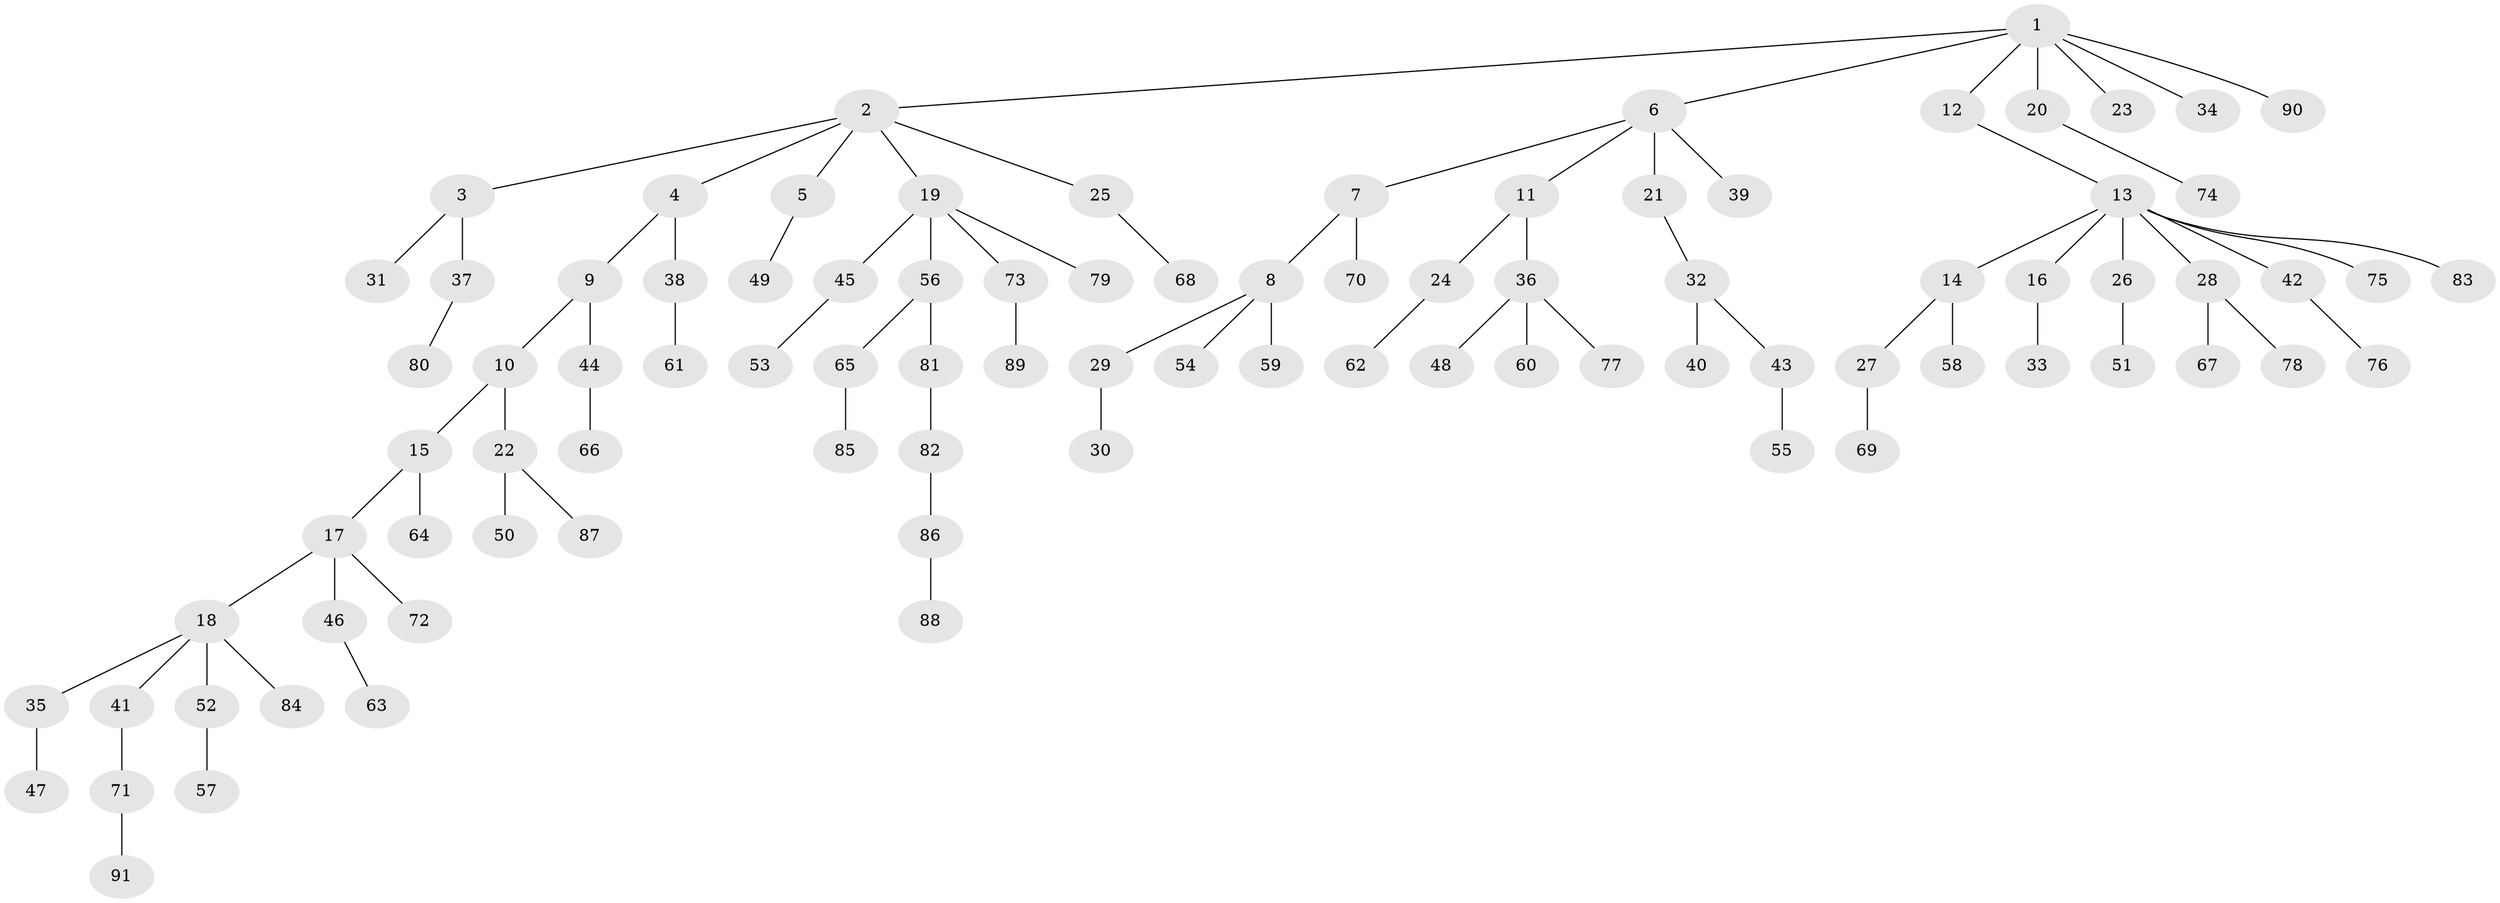 // coarse degree distribution, {6: 0.03636363636363636, 2: 0.21818181818181817, 3: 0.14545454545454545, 1: 0.5272727272727272, 4: 0.05454545454545454, 7: 0.01818181818181818}
// Generated by graph-tools (version 1.1) at 2025/52/03/04/25 22:52:04]
// undirected, 91 vertices, 90 edges
graph export_dot {
  node [color=gray90,style=filled];
  1;
  2;
  3;
  4;
  5;
  6;
  7;
  8;
  9;
  10;
  11;
  12;
  13;
  14;
  15;
  16;
  17;
  18;
  19;
  20;
  21;
  22;
  23;
  24;
  25;
  26;
  27;
  28;
  29;
  30;
  31;
  32;
  33;
  34;
  35;
  36;
  37;
  38;
  39;
  40;
  41;
  42;
  43;
  44;
  45;
  46;
  47;
  48;
  49;
  50;
  51;
  52;
  53;
  54;
  55;
  56;
  57;
  58;
  59;
  60;
  61;
  62;
  63;
  64;
  65;
  66;
  67;
  68;
  69;
  70;
  71;
  72;
  73;
  74;
  75;
  76;
  77;
  78;
  79;
  80;
  81;
  82;
  83;
  84;
  85;
  86;
  87;
  88;
  89;
  90;
  91;
  1 -- 2;
  1 -- 6;
  1 -- 12;
  1 -- 20;
  1 -- 23;
  1 -- 34;
  1 -- 90;
  2 -- 3;
  2 -- 4;
  2 -- 5;
  2 -- 19;
  2 -- 25;
  3 -- 31;
  3 -- 37;
  4 -- 9;
  4 -- 38;
  5 -- 49;
  6 -- 7;
  6 -- 11;
  6 -- 21;
  6 -- 39;
  7 -- 8;
  7 -- 70;
  8 -- 29;
  8 -- 54;
  8 -- 59;
  9 -- 10;
  9 -- 44;
  10 -- 15;
  10 -- 22;
  11 -- 24;
  11 -- 36;
  12 -- 13;
  13 -- 14;
  13 -- 16;
  13 -- 26;
  13 -- 28;
  13 -- 42;
  13 -- 75;
  13 -- 83;
  14 -- 27;
  14 -- 58;
  15 -- 17;
  15 -- 64;
  16 -- 33;
  17 -- 18;
  17 -- 46;
  17 -- 72;
  18 -- 35;
  18 -- 41;
  18 -- 52;
  18 -- 84;
  19 -- 45;
  19 -- 56;
  19 -- 73;
  19 -- 79;
  20 -- 74;
  21 -- 32;
  22 -- 50;
  22 -- 87;
  24 -- 62;
  25 -- 68;
  26 -- 51;
  27 -- 69;
  28 -- 67;
  28 -- 78;
  29 -- 30;
  32 -- 40;
  32 -- 43;
  35 -- 47;
  36 -- 48;
  36 -- 60;
  36 -- 77;
  37 -- 80;
  38 -- 61;
  41 -- 71;
  42 -- 76;
  43 -- 55;
  44 -- 66;
  45 -- 53;
  46 -- 63;
  52 -- 57;
  56 -- 65;
  56 -- 81;
  65 -- 85;
  71 -- 91;
  73 -- 89;
  81 -- 82;
  82 -- 86;
  86 -- 88;
}
